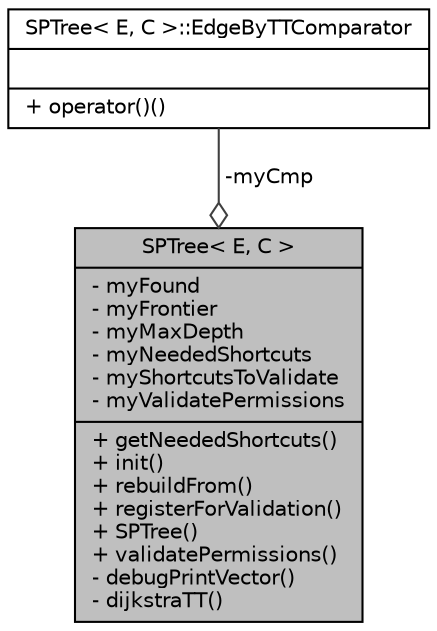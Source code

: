 digraph "SPTree&lt; E, C &gt;"
{
  edge [fontname="Helvetica",fontsize="10",labelfontname="Helvetica",labelfontsize="10"];
  node [fontname="Helvetica",fontsize="10",shape=record];
  Node1 [label="{SPTree\< E, C \>\n|- myFound\l- myFrontier\l- myMaxDepth\l- myNeededShortcuts\l- myShortcutsToValidate\l- myValidatePermissions\l|+ getNeededShortcuts()\l+ init()\l+ rebuildFrom()\l+ registerForValidation()\l+ SPTree()\l+ validatePermissions()\l- debugPrintVector()\l- dijkstraTT()\l}",height=0.2,width=0.4,color="black", fillcolor="grey75", style="filled", fontcolor="black"];
  Node2 -> Node1 [color="grey25",fontsize="10",style="solid",label=" -myCmp" ,arrowhead="odiamond",fontname="Helvetica"];
  Node2 [label="{SPTree\< E, C \>::EdgeByTTComparator\n||+ operator()()\l}",height=0.2,width=0.4,color="black", fillcolor="white", style="filled",URL="$df/d5f/class_s_p_tree_1_1_edge_by_t_t_comparator.html"];
}

